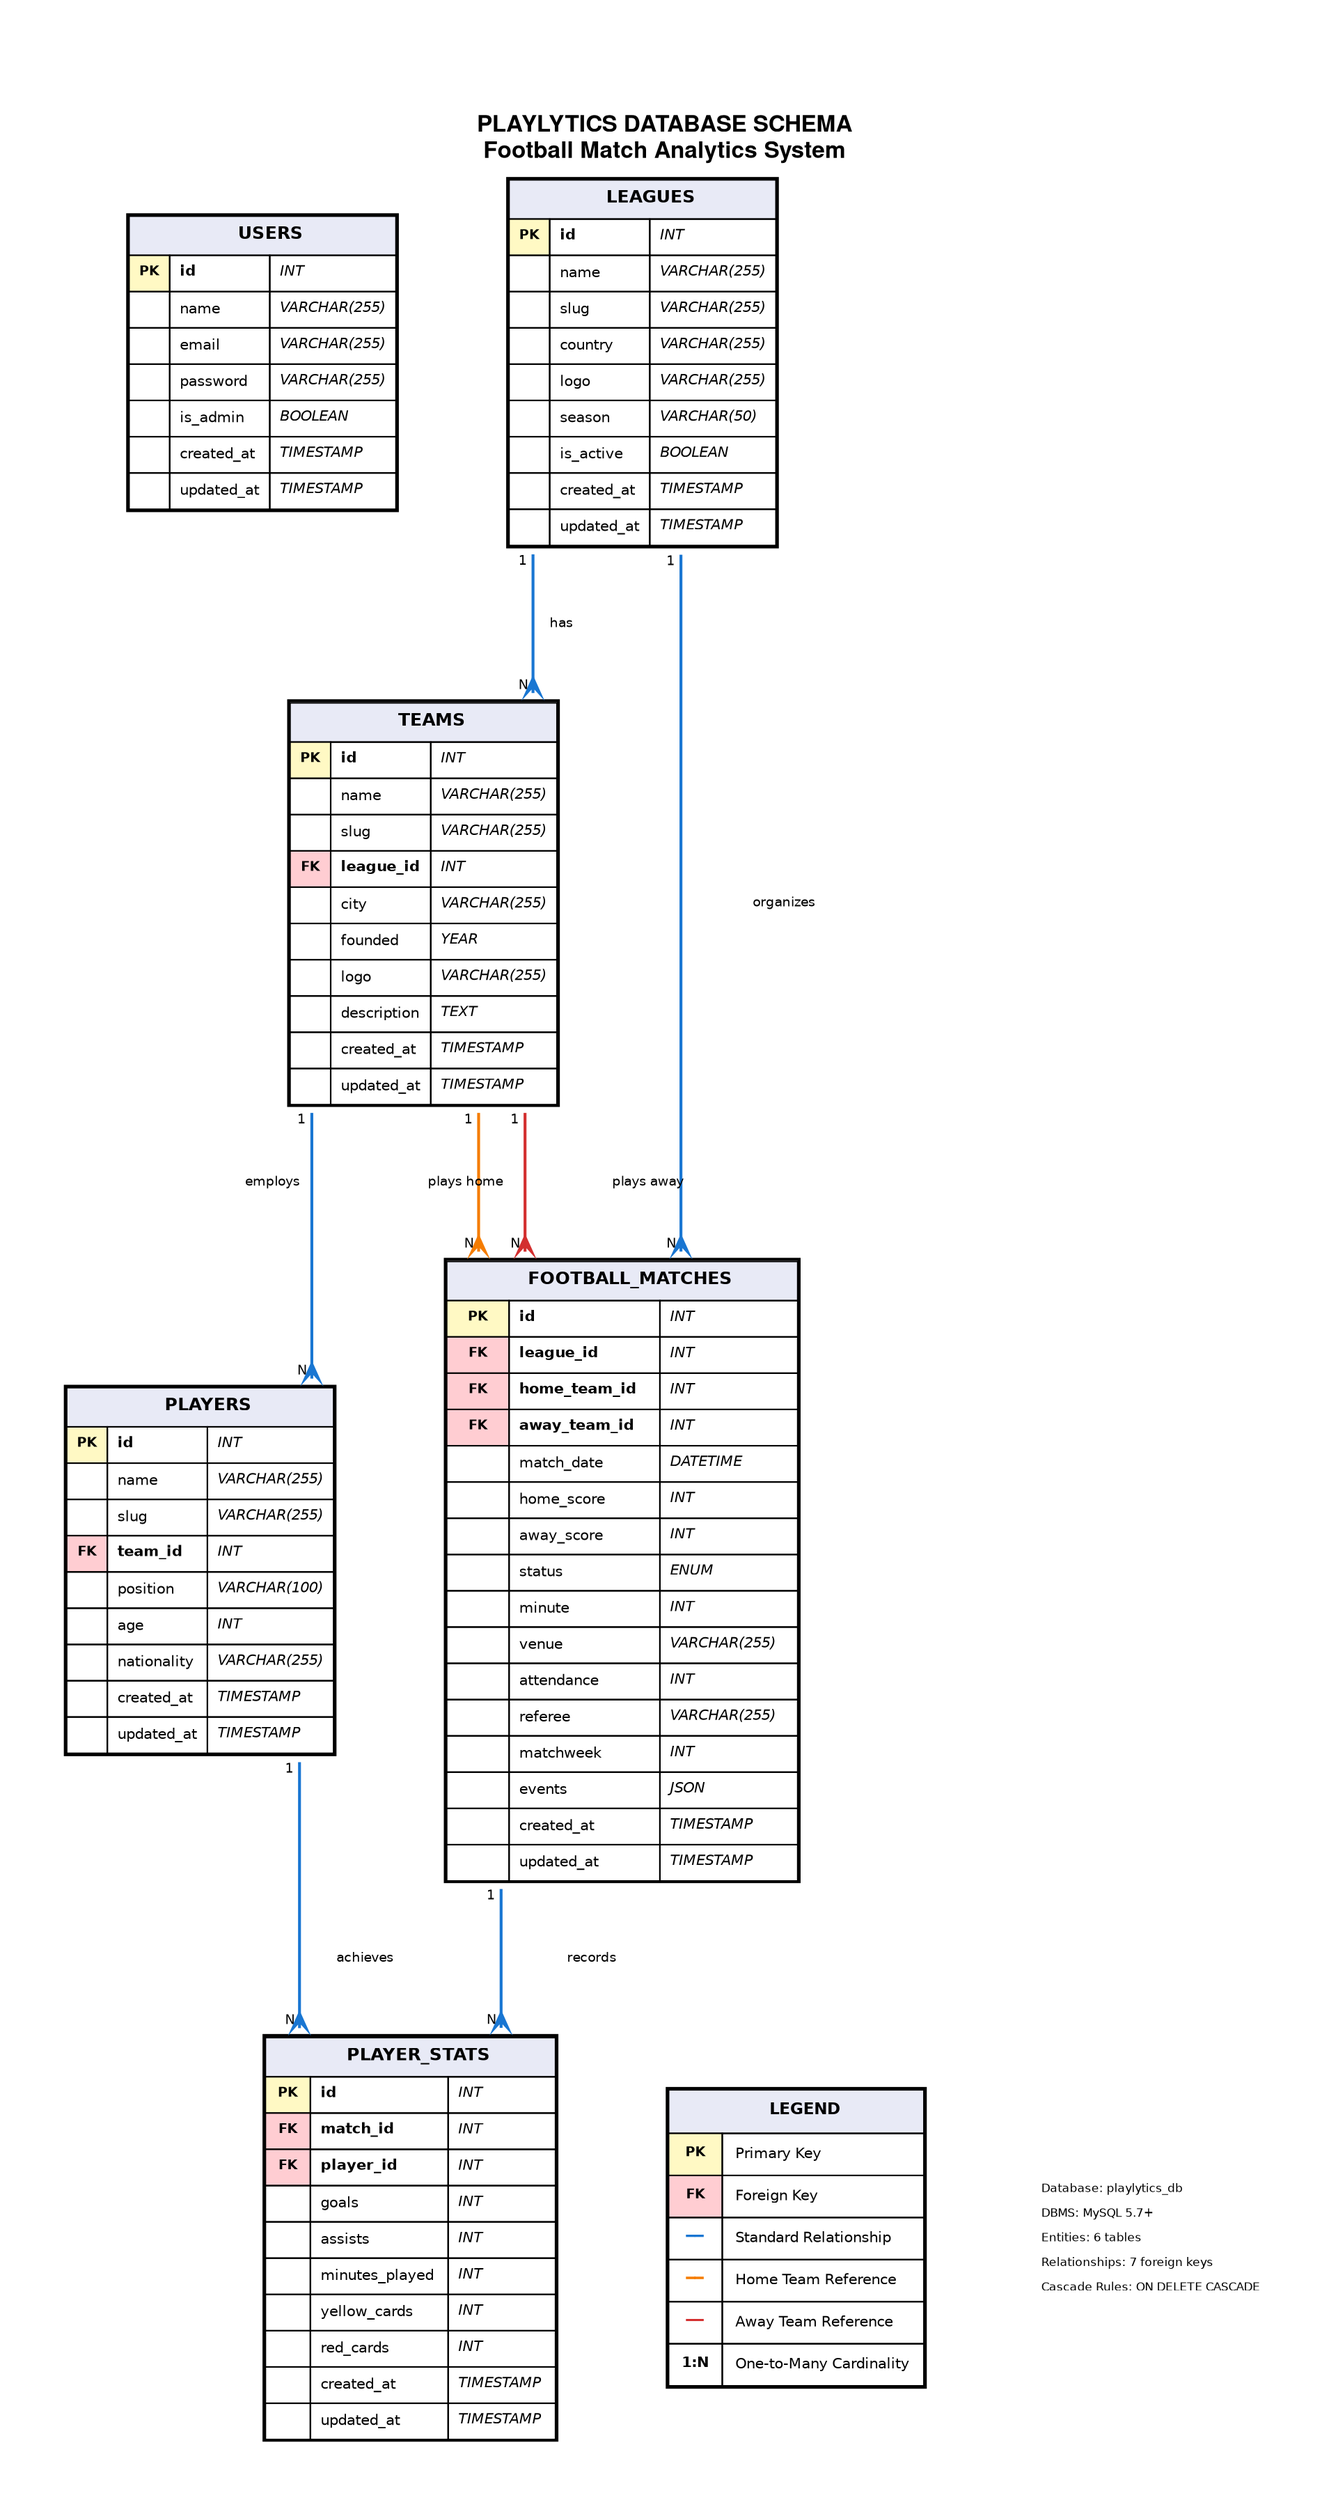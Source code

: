// ==============================================================
// PLAYLYTICS - FOOTBALL MATCH ANALYTICS SYSTEM
// Entity-Relationship Diagram (Academic/Professional Version)
// ==============================================================
// Purpose: Database schema visualization for academic documentation
// Author: Database Design Team
// Date: October 2025
// Tools: GraphViz DOT Language
// ==============================================================
// USAGE:
//   Command Line: dot -Tpng graphviz_erd.gv -o diagram.png
//   Online Tool:  https://dreampuf.github.io/GraphvizOnline/
// ==============================================================

digraph PlaylyticsDatabaseERD {
    // ==================== GRAPH CONFIGURATION ====================
    graph [
        label="\n\nPLAYLYTICS DATABASE SCHEMA\nFootball Match Analytics System\n"
        labelloc="t"
        fontname="Helvetica Bold"
        fontsize=16
        rankdir=TB
        bgcolor="white"
        pad="0.5"
        nodesep=0.8
        ranksep=1.2
        splines=ortho
    ];
    
    node [
        shape=plaintext
        fontname="Helvetica"
        fontsize=10
    ];
    
    edge [
        fontname="Helvetica"
        fontsize=9
        color="#333333"
        penwidth=1.5
    ];

    // ==================== ENTITY DEFINITIONS ====================

    // Entity: USERS
    users [label=<
        <TABLE BORDER="2" CELLBORDER="1" CELLSPACING="0" CELLPADDING="6" BGCOLOR="#FFFFFF">
            <TR><TD COLSPAN="3" BGCOLOR="#E8EAF6" ALIGN="CENTER">
                <FONT POINT-SIZE="12"><B>USERS</B></FONT>
            </TD></TR>
            <TR>
                <TD BGCOLOR="#FFF9C4" ALIGN="CENTER"><FONT POINT-SIZE="9"><B>PK</B></FONT></TD>
                <TD ALIGN="LEFT"><B>id</B></TD>
                <TD ALIGN="LEFT"><I>INT</I></TD>
            </TR>
            <TR><TD></TD><TD ALIGN="LEFT">name</TD><TD ALIGN="LEFT"><I>VARCHAR(255)</I></TD></TR>
            <TR><TD></TD><TD ALIGN="LEFT">email</TD><TD ALIGN="LEFT"><I>VARCHAR(255)</I></TD></TR>
            <TR><TD></TD><TD ALIGN="LEFT">password</TD><TD ALIGN="LEFT"><I>VARCHAR(255)</I></TD></TR>
            <TR><TD></TD><TD ALIGN="LEFT">is_admin</TD><TD ALIGN="LEFT"><I>BOOLEAN</I></TD></TR>
            <TR><TD></TD><TD ALIGN="LEFT">created_at</TD><TD ALIGN="LEFT"><I>TIMESTAMP</I></TD></TR>
            <TR><TD></TD><TD ALIGN="LEFT">updated_at</TD><TD ALIGN="LEFT"><I>TIMESTAMP</I></TD></TR>
        </TABLE>
    >];

    // Entity: LEAGUES
    leagues [label=<
        <TABLE BORDER="2" CELLBORDER="1" CELLSPACING="0" CELLPADDING="6" BGCOLOR="#FFFFFF">
            <TR><TD COLSPAN="3" BGCOLOR="#E8EAF6" ALIGN="CENTER">
                <FONT POINT-SIZE="12"><B>LEAGUES</B></FONT>
            </TD></TR>
            <TR>
                <TD BGCOLOR="#FFF9C4" ALIGN="CENTER"><FONT POINT-SIZE="9"><B>PK</B></FONT></TD>
                <TD ALIGN="LEFT"><B>id</B></TD>
                <TD ALIGN="LEFT"><I>INT</I></TD>
            </TR>
            <TR><TD></TD><TD ALIGN="LEFT">name</TD><TD ALIGN="LEFT"><I>VARCHAR(255)</I></TD></TR>
            <TR><TD></TD><TD ALIGN="LEFT">slug</TD><TD ALIGN="LEFT"><I>VARCHAR(255)</I></TD></TR>
            <TR><TD></TD><TD ALIGN="LEFT">country</TD><TD ALIGN="LEFT"><I>VARCHAR(255)</I></TD></TR>
            <TR><TD></TD><TD ALIGN="LEFT">logo</TD><TD ALIGN="LEFT"><I>VARCHAR(255)</I></TD></TR>
            <TR><TD></TD><TD ALIGN="LEFT">season</TD><TD ALIGN="LEFT"><I>VARCHAR(50)</I></TD></TR>
            <TR><TD></TD><TD ALIGN="LEFT">is_active</TD><TD ALIGN="LEFT"><I>BOOLEAN</I></TD></TR>
            <TR><TD></TD><TD ALIGN="LEFT">created_at</TD><TD ALIGN="LEFT"><I>TIMESTAMP</I></TD></TR>
            <TR><TD></TD><TD ALIGN="LEFT">updated_at</TD><TD ALIGN="LEFT"><I>TIMESTAMP</I></TD></TR>
        </TABLE>
    >];

    // Entity: TEAMS
    teams [label=<
        <TABLE BORDER="2" CELLBORDER="1" CELLSPACING="0" CELLPADDING="6" BGCOLOR="#FFFFFF">
            <TR><TD COLSPAN="3" BGCOLOR="#E8EAF6" ALIGN="CENTER">
                <FONT POINT-SIZE="12"><B>TEAMS</B></FONT>
            </TD></TR>
            <TR>
                <TD BGCOLOR="#FFF9C4" ALIGN="CENTER"><FONT POINT-SIZE="9"><B>PK</B></FONT></TD>
                <TD ALIGN="LEFT"><B>id</B></TD>
                <TD ALIGN="LEFT"><I>INT</I></TD>
            </TR>
            <TR><TD></TD><TD ALIGN="LEFT">name</TD><TD ALIGN="LEFT"><I>VARCHAR(255)</I></TD></TR>
            <TR><TD></TD><TD ALIGN="LEFT">slug</TD><TD ALIGN="LEFT"><I>VARCHAR(255)</I></TD></TR>
            <TR>
                <TD BGCOLOR="#FFCDD2" ALIGN="CENTER"><FONT POINT-SIZE="9"><B>FK</B></FONT></TD>
                <TD ALIGN="LEFT"><B>league_id</B></TD>
                <TD ALIGN="LEFT"><I>INT</I></TD>
            </TR>
            <TR><TD></TD><TD ALIGN="LEFT">city</TD><TD ALIGN="LEFT"><I>VARCHAR(255)</I></TD></TR>
            <TR><TD></TD><TD ALIGN="LEFT">founded</TD><TD ALIGN="LEFT"><I>YEAR</I></TD></TR>
            <TR><TD></TD><TD ALIGN="LEFT">logo</TD><TD ALIGN="LEFT"><I>VARCHAR(255)</I></TD></TR>
            <TR><TD></TD><TD ALIGN="LEFT">description</TD><TD ALIGN="LEFT"><I>TEXT</I></TD></TR>
            <TR><TD></TD><TD ALIGN="LEFT">created_at</TD><TD ALIGN="LEFT"><I>TIMESTAMP</I></TD></TR>
            <TR><TD></TD><TD ALIGN="LEFT">updated_at</TD><TD ALIGN="LEFT"><I>TIMESTAMP</I></TD></TR>
        </TABLE>
    >];

    // Entity: PLAYERS
    players [label=<
        <TABLE BORDER="2" CELLBORDER="1" CELLSPACING="0" CELLPADDING="6" BGCOLOR="#FFFFFF">
            <TR><TD COLSPAN="3" BGCOLOR="#E8EAF6" ALIGN="CENTER">
                <FONT POINT-SIZE="12"><B>PLAYERS</B></FONT>
            </TD></TR>
            <TR>
                <TD BGCOLOR="#FFF9C4" ALIGN="CENTER"><FONT POINT-SIZE="9"><B>PK</B></FONT></TD>
                <TD ALIGN="LEFT"><B>id</B></TD>
                <TD ALIGN="LEFT"><I>INT</I></TD>
            </TR>
            <TR><TD></TD><TD ALIGN="LEFT">name</TD><TD ALIGN="LEFT"><I>VARCHAR(255)</I></TD></TR>
            <TR><TD></TD><TD ALIGN="LEFT">slug</TD><TD ALIGN="LEFT"><I>VARCHAR(255)</I></TD></TR>
            <TR>
                <TD BGCOLOR="#FFCDD2" ALIGN="CENTER"><FONT POINT-SIZE="9"><B>FK</B></FONT></TD>
                <TD ALIGN="LEFT"><B>team_id</B></TD>
                <TD ALIGN="LEFT"><I>INT</I></TD>
            </TR>
            <TR><TD></TD><TD ALIGN="LEFT">position</TD><TD ALIGN="LEFT"><I>VARCHAR(100)</I></TD></TR>
            <TR><TD></TD><TD ALIGN="LEFT">age</TD><TD ALIGN="LEFT"><I>INT</I></TD></TR>
            <TR><TD></TD><TD ALIGN="LEFT">nationality</TD><TD ALIGN="LEFT"><I>VARCHAR(255)</I></TD></TR>
            <TR><TD></TD><TD ALIGN="LEFT">created_at</TD><TD ALIGN="LEFT"><I>TIMESTAMP</I></TD></TR>
            <TR><TD></TD><TD ALIGN="LEFT">updated_at</TD><TD ALIGN="LEFT"><I>TIMESTAMP</I></TD></TR>
        </TABLE>
    >];

    // Entity: FOOTBALL_MATCHES
    football_matches [label=<
        <TABLE BORDER="2" CELLBORDER="1" CELLSPACING="0" CELLPADDING="6" BGCOLOR="#FFFFFF">
            <TR><TD COLSPAN="3" BGCOLOR="#E8EAF6" ALIGN="CENTER">
                <FONT POINT-SIZE="12"><B>FOOTBALL_MATCHES</B></FONT>
            </TD></TR>
            <TR>
                <TD BGCOLOR="#FFF9C4" ALIGN="CENTER"><FONT POINT-SIZE="9"><B>PK</B></FONT></TD>
                <TD ALIGN="LEFT"><B>id</B></TD>
                <TD ALIGN="LEFT"><I>INT</I></TD>
            </TR>
            <TR>
                <TD BGCOLOR="#FFCDD2" ALIGN="CENTER"><FONT POINT-SIZE="9"><B>FK</B></FONT></TD>
                <TD ALIGN="LEFT"><B>league_id</B></TD>
                <TD ALIGN="LEFT"><I>INT</I></TD>
            </TR>
            <TR>
                <TD BGCOLOR="#FFCDD2" ALIGN="CENTER"><FONT POINT-SIZE="9"><B>FK</B></FONT></TD>
                <TD ALIGN="LEFT"><B>home_team_id</B></TD>
                <TD ALIGN="LEFT"><I>INT</I></TD>
            </TR>
            <TR>
                <TD BGCOLOR="#FFCDD2" ALIGN="CENTER"><FONT POINT-SIZE="9"><B>FK</B></FONT></TD>
                <TD ALIGN="LEFT"><B>away_team_id</B></TD>
                <TD ALIGN="LEFT"><I>INT</I></TD>
            </TR>
            <TR><TD></TD><TD ALIGN="LEFT">match_date</TD><TD ALIGN="LEFT"><I>DATETIME</I></TD></TR>
            <TR><TD></TD><TD ALIGN="LEFT">home_score</TD><TD ALIGN="LEFT"><I>INT</I></TD></TR>
            <TR><TD></TD><TD ALIGN="LEFT">away_score</TD><TD ALIGN="LEFT"><I>INT</I></TD></TR>
            <TR><TD></TD><TD ALIGN="LEFT">status</TD><TD ALIGN="LEFT"><I>ENUM</I></TD></TR>
            <TR><TD></TD><TD ALIGN="LEFT">minute</TD><TD ALIGN="LEFT"><I>INT</I></TD></TR>
            <TR><TD></TD><TD ALIGN="LEFT">venue</TD><TD ALIGN="LEFT"><I>VARCHAR(255)</I></TD></TR>
            <TR><TD></TD><TD ALIGN="LEFT">attendance</TD><TD ALIGN="LEFT"><I>INT</I></TD></TR>
            <TR><TD></TD><TD ALIGN="LEFT">referee</TD><TD ALIGN="LEFT"><I>VARCHAR(255)</I></TD></TR>
            <TR><TD></TD><TD ALIGN="LEFT">matchweek</TD><TD ALIGN="LEFT"><I>INT</I></TD></TR>
            <TR><TD></TD><TD ALIGN="LEFT">events</TD><TD ALIGN="LEFT"><I>JSON</I></TD></TR>
            <TR><TD></TD><TD ALIGN="LEFT">created_at</TD><TD ALIGN="LEFT"><I>TIMESTAMP</I></TD></TR>
            <TR><TD></TD><TD ALIGN="LEFT">updated_at</TD><TD ALIGN="LEFT"><I>TIMESTAMP</I></TD></TR>
        </TABLE>
    >];

    // Entity: PLAYER_STATS
    player_stats [label=<
        <TABLE BORDER="2" CELLBORDER="1" CELLSPACING="0" CELLPADDING="6" BGCOLOR="#FFFFFF">
            <TR><TD COLSPAN="3" BGCOLOR="#E8EAF6" ALIGN="CENTER">
                <FONT POINT-SIZE="12"><B>PLAYER_STATS</B></FONT>
            </TD></TR>
            <TR>
                <TD BGCOLOR="#FFF9C4" ALIGN="CENTER"><FONT POINT-SIZE="9"><B>PK</B></FONT></TD>
                <TD ALIGN="LEFT"><B>id</B></TD>
                <TD ALIGN="LEFT"><I>INT</I></TD>
            </TR>
            <TR>
                <TD BGCOLOR="#FFCDD2" ALIGN="CENTER"><FONT POINT-SIZE="9"><B>FK</B></FONT></TD>
                <TD ALIGN="LEFT"><B>match_id</B></TD>
                <TD ALIGN="LEFT"><I>INT</I></TD>
            </TR>
            <TR>
                <TD BGCOLOR="#FFCDD2" ALIGN="CENTER"><FONT POINT-SIZE="9"><B>FK</B></FONT></TD>
                <TD ALIGN="LEFT"><B>player_id</B></TD>
                <TD ALIGN="LEFT"><I>INT</I></TD>
            </TR>
            <TR><TD></TD><TD ALIGN="LEFT">goals</TD><TD ALIGN="LEFT"><I>INT</I></TD></TR>
            <TR><TD></TD><TD ALIGN="LEFT">assists</TD><TD ALIGN="LEFT"><I>INT</I></TD></TR>
            <TR><TD></TD><TD ALIGN="LEFT">minutes_played</TD><TD ALIGN="LEFT"><I>INT</I></TD></TR>
            <TR><TD></TD><TD ALIGN="LEFT">yellow_cards</TD><TD ALIGN="LEFT"><I>INT</I></TD></TR>
            <TR><TD></TD><TD ALIGN="LEFT">red_cards</TD><TD ALIGN="LEFT"><I>INT</I></TD></TR>
            <TR><TD></TD><TD ALIGN="LEFT">created_at</TD><TD ALIGN="LEFT"><I>TIMESTAMP</I></TD></TR>
            <TR><TD></TD><TD ALIGN="LEFT">updated_at</TD><TD ALIGN="LEFT"><I>TIMESTAMP</I></TD></TR>
        </TABLE>
    >];

    // ==================== RELATIONSHIPS ====================

    // Relationship: LEAGUES → TEAMS
    leagues -> teams [
        label="  has  "
        taillabel=" 1 "
        headlabel=" N "
        arrowhead=crow
        arrowtail=none
        color="#1976D2"
        penwidth=2
    ];

    // Relationship: TEAMS → PLAYERS
    teams -> players [
        label="  employs  "
        taillabel=" 1 "
        headlabel=" N "
        arrowhead=crow
        arrowtail=none
        color="#1976D2"
        penwidth=2
    ];

    // Relationship: LEAGUES → FOOTBALL_MATCHES
    leagues -> football_matches [
        label="  organizes  "
        taillabel=" 1 "
        headlabel=" N "
        arrowhead=crow
        arrowtail=none
        color="#1976D2"
        penwidth=2
    ];

    // Relationship: TEAMS → FOOTBALL_MATCHES (home_team)
    teams -> football_matches [
        label="  plays home  "
        taillabel=" 1 "
        headlabel=" N "
        arrowhead=crow
        arrowtail=none
        color="#F57C00"
        penwidth=2
    ];

    // Relationship: TEAMS → FOOTBALL_MATCHES (away_team)
    teams -> football_matches [
        label="  plays away  "
        taillabel=" 1 "
        headlabel=" N "
        arrowhead=crow
        arrowtail=none
        color="#D32F2F"
        penwidth=2
    ];

    // Relationship: FOOTBALL_MATCHES → PLAYER_STATS
    football_matches -> player_stats [
        label="  records  "
        taillabel=" 1 "
        headlabel=" N "
        arrowhead=crow
        arrowtail=none
        color="#1976D2"
        penwidth=2
    ];

    // Relationship: PLAYERS → PLAYER_STATS
    players -> player_stats [
        label="  achieves  "
        taillabel=" 1 "
        headlabel=" N "
        arrowhead=crow
        arrowtail=none
        color="#1976D2"
        penwidth=2
    ];

    // ==================== LAYOUT HIERARCHY ====================
    
    {rank=min; users;}
    {rank=same; leagues;}
    {rank=same; teams;}
    {rank=same; players; football_matches;}
    {rank=same; player_stats;}

    // ==================== LEGEND ====================
    
    legend [label=<
        <TABLE BORDER="2" CELLBORDER="1" CELLSPACING="0" CELLPADDING="8" BGCOLOR="#FFFFFF">
            <TR><TD COLSPAN="2" BGCOLOR="#E8EAF6" ALIGN="CENTER">
                <FONT POINT-SIZE="11"><B>LEGEND</B></FONT>
            </TD></TR>
            <TR>
                <TD BGCOLOR="#FFF9C4" ALIGN="CENTER"><FONT POINT-SIZE="9"><B>PK</B></FONT></TD>
                <TD ALIGN="LEFT">Primary Key</TD>
            </TR>
            <TR>
                <TD BGCOLOR="#FFCDD2" ALIGN="CENTER"><FONT POINT-SIZE="9"><B>FK</B></FONT></TD>
                <TD ALIGN="LEFT">Foreign Key</TD>
            </TR>
            <TR>
                <TD ALIGN="CENTER"><FONT COLOR="#1976D2"><B>━━</B></FONT></TD>
                <TD ALIGN="LEFT">Standard Relationship</TD>
            </TR>
            <TR>
                <TD ALIGN="CENTER"><FONT COLOR="#F57C00"><B>━━</B></FONT></TD>
                <TD ALIGN="LEFT">Home Team Reference</TD>
            </TR>
            <TR>
                <TD ALIGN="CENTER"><FONT COLOR="#D32F2F"><B>━━</B></FONT></TD>
                <TD ALIGN="LEFT">Away Team Reference</TD>
            </TR>
            <TR>
                <TD ALIGN="CENTER"><B>1:N</B></TD>
                <TD ALIGN="LEFT">One-to-Many Cardinality</TD>
            </TR>
        </TABLE>
    >];

    {rank=max; legend;}

    // ==================== METADATA ====================
    
    metadata [label=<
        <TABLE BORDER="0" CELLBORDER="0" CELLSPACING="0" CELLPADDING="4">
            <TR><TD ALIGN="LEFT"><FONT POINT-SIZE="8">Database: playlytics_db</FONT></TD></TR>
            <TR><TD ALIGN="LEFT"><FONT POINT-SIZE="8">DBMS: MySQL 5.7+</FONT></TD></TR>
            <TR><TD ALIGN="LEFT"><FONT POINT-SIZE="8">Entities: 6 tables</FONT></TD></TR>
            <TR><TD ALIGN="LEFT"><FONT POINT-SIZE="8">Relationships: 7 foreign keys</FONT></TD></TR>
            <TR><TD ALIGN="LEFT"><FONT POINT-SIZE="8">Cascade Rules: ON DELETE CASCADE</FONT></TD></TR>
        </TABLE>
    >];

    {rank=max; metadata;}
}

// ==============================================================
// EXPORT INSTRUCTIONS
// ==============================================================
// High-Resolution PNG (300 DPI):
//   dot -Tpng -Gdpi=300 graphviz_erd.gv -o playlytics_erd.png
//
// Scalable Vector (Academic Papers):
//   dot -Tsvg graphviz_erd.gv -o playlytics_erd.svg
//
// PDF (Presentations):
//   dot -Tpdf graphviz_erd.gv -o playlytics_erd.pdf
//
// PostScript (Publications):
//   dot -Tps graphviz_erd.gv -o playlytics_erd.ps
// ==============================================================

